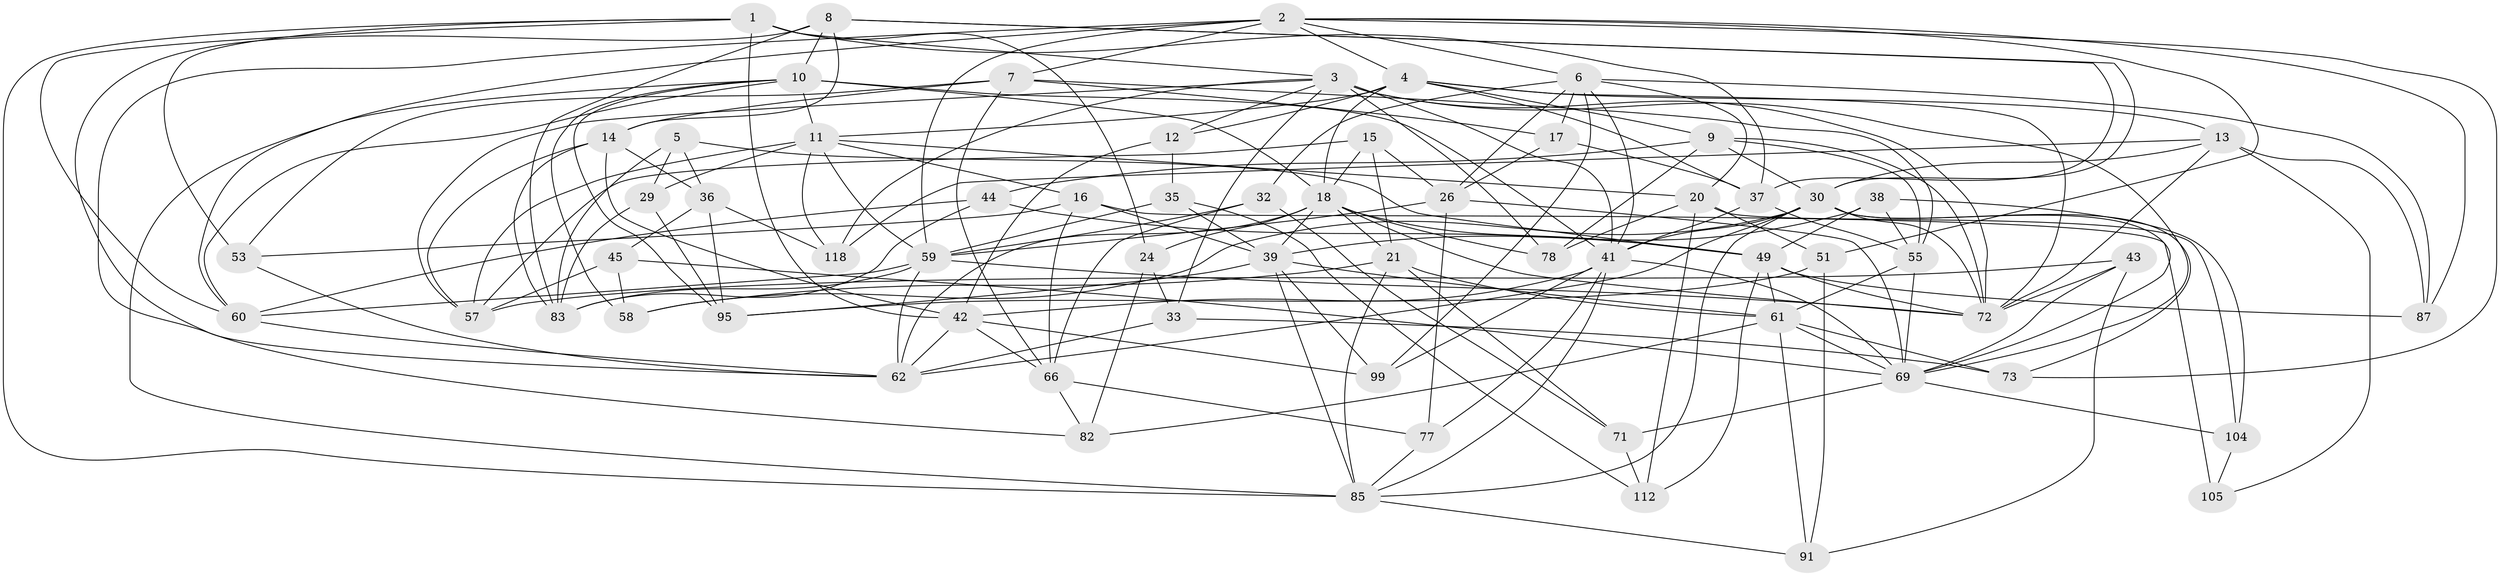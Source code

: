 // original degree distribution, {4: 1.0}
// Generated by graph-tools (version 1.1) at 2025/16/03/09/25 04:16:14]
// undirected, 64 vertices, 186 edges
graph export_dot {
graph [start="1"]
  node [color=gray90,style=filled];
  1 [super="+46+86"];
  2 [super="+31"];
  3 [super="+40+22+101"];
  4 [super="+19"];
  5;
  6 [super="+34+27"];
  7 [super="+111"];
  8 [super="+121"];
  9 [super="+125"];
  10 [super="+79+109"];
  11 [super="+89"];
  12;
  13 [super="+25"];
  14 [super="+23"];
  15;
  16 [super="+100"];
  17;
  18 [super="+128+129+65"];
  20 [super="+48"];
  21 [super="+63"];
  24;
  26 [super="+28"];
  29;
  30 [super="+116+67"];
  32;
  33;
  35;
  36 [super="+50"];
  37 [super="+113"];
  38;
  39 [super="+115+52"];
  41 [super="+80+56+76"];
  42 [super="+70+47"];
  43;
  44;
  45;
  49 [super="+54"];
  51;
  53;
  55 [super="+124"];
  57 [super="+119"];
  58;
  59 [super="+103+75"];
  60 [super="+94"];
  61 [super="+74"];
  62 [super="+102"];
  66 [super="+88"];
  69 [super="+123+106"];
  71;
  72 [super="+114+107"];
  73;
  77;
  78;
  82;
  83 [super="+110"];
  85 [super="+127+92"];
  87;
  91;
  95 [super="+97"];
  99;
  104;
  105;
  112;
  118;
  1 -- 60;
  1 -- 42 [weight=2];
  1 -- 24;
  1 -- 37;
  1 -- 3;
  1 -- 53;
  1 -- 85;
  2 -- 6;
  2 -- 7;
  2 -- 59 [weight=2];
  2 -- 73;
  2 -- 82;
  2 -- 51;
  2 -- 87;
  2 -- 60;
  2 -- 4;
  3 -- 72 [weight=2];
  3 -- 78;
  3 -- 118;
  3 -- 57;
  3 -- 69;
  3 -- 33;
  3 -- 12;
  3 -- 41;
  4 -- 9;
  4 -- 72;
  4 -- 18;
  4 -- 12;
  4 -- 13;
  4 -- 37;
  4 -- 11;
  5 -- 49;
  5 -- 29;
  5 -- 83;
  5 -- 36;
  6 -- 99;
  6 -- 17;
  6 -- 20;
  6 -- 87;
  6 -- 32;
  6 -- 26;
  6 -- 41;
  7 -- 14;
  7 -- 17;
  7 -- 53;
  7 -- 66;
  7 -- 55;
  8 -- 37;
  8 -- 30;
  8 -- 83;
  8 -- 10;
  8 -- 14;
  8 -- 62;
  9 -- 30;
  9 -- 44;
  9 -- 78;
  9 -- 55;
  9 -- 72;
  10 -- 11;
  10 -- 60;
  10 -- 18;
  10 -- 58;
  10 -- 95;
  10 -- 41;
  10 -- 85;
  11 -- 16;
  11 -- 20;
  11 -- 118;
  11 -- 57;
  11 -- 29;
  11 -- 59;
  12 -- 35;
  12 -- 42;
  13 -- 118;
  13 -- 30;
  13 -- 105;
  13 -- 87;
  13 -- 72;
  14 -- 57;
  14 -- 42;
  14 -- 83;
  14 -- 36;
  15 -- 21;
  15 -- 18;
  15 -- 26;
  15 -- 57;
  16 -- 53;
  16 -- 105 [weight=2];
  16 -- 66;
  16 -- 39;
  17 -- 37;
  17 -- 26;
  18 -- 21;
  18 -- 24;
  18 -- 39;
  18 -- 62;
  18 -- 72;
  18 -- 49;
  18 -- 78;
  20 -- 104;
  20 -- 51;
  20 -- 112;
  20 -- 78;
  21 -- 61;
  21 -- 58;
  21 -- 85;
  21 -- 71;
  24 -- 82;
  24 -- 33;
  26 -- 77;
  26 -- 69;
  26 -- 59;
  29 -- 83;
  29 -- 95;
  30 -- 73;
  30 -- 58;
  30 -- 69;
  30 -- 72;
  30 -- 62;
  30 -- 85;
  30 -- 41;
  32 -- 71;
  32 -- 66;
  32 -- 59;
  33 -- 73;
  33 -- 62;
  35 -- 39;
  35 -- 112;
  35 -- 59;
  36 -- 45;
  36 -- 118;
  36 -- 95 [weight=2];
  37 -- 41;
  37 -- 55;
  38 -- 104;
  38 -- 49;
  38 -- 55;
  38 -- 39;
  39 -- 99;
  39 -- 85;
  39 -- 61;
  39 -- 95;
  41 -- 77;
  41 -- 99;
  41 -- 69;
  41 -- 42;
  41 -- 85;
  42 -- 99;
  42 -- 62;
  42 -- 66;
  43 -- 57;
  43 -- 91;
  43 -- 69;
  43 -- 72;
  44 -- 83;
  44 -- 60;
  44 -- 49;
  45 -- 58;
  45 -- 57;
  45 -- 69;
  49 -- 87;
  49 -- 112;
  49 -- 72;
  49 -- 61;
  51 -- 95;
  51 -- 91;
  53 -- 62;
  55 -- 61;
  55 -- 69;
  59 -- 60;
  59 -- 72;
  59 -- 62;
  59 -- 83;
  60 -- 62;
  61 -- 91;
  61 -- 82;
  61 -- 73;
  61 -- 69;
  66 -- 82;
  66 -- 77;
  69 -- 71;
  69 -- 104;
  71 -- 112;
  77 -- 85;
  85 -- 91;
  104 -- 105;
}
